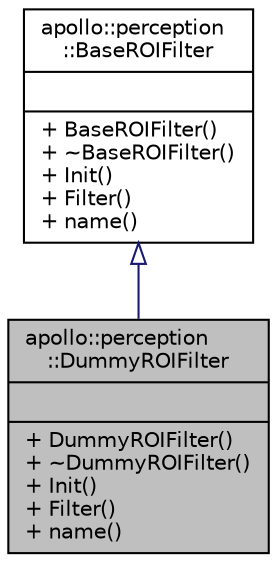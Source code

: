 digraph "apollo::perception::DummyROIFilter"
{
  edge [fontname="Helvetica",fontsize="10",labelfontname="Helvetica",labelfontsize="10"];
  node [fontname="Helvetica",fontsize="10",shape=record];
  Node0 [label="{apollo::perception\l::DummyROIFilter\n||+ DummyROIFilter()\l+ ~DummyROIFilter()\l+ Init()\l+ Filter()\l+ name()\l}",height=0.2,width=0.4,color="black", fillcolor="grey75", style="filled", fontcolor="black"];
  Node1 -> Node0 [dir="back",color="midnightblue",fontsize="10",style="solid",arrowtail="onormal",fontname="Helvetica"];
  Node1 [label="{apollo::perception\l::BaseROIFilter\n||+ BaseROIFilter()\l+ ~BaseROIFilter()\l+ Init()\l+ Filter()\l+ name()\l}",height=0.2,width=0.4,color="black", fillcolor="white", style="filled",URL="$classapollo_1_1perception_1_1BaseROIFilter.html"];
}
